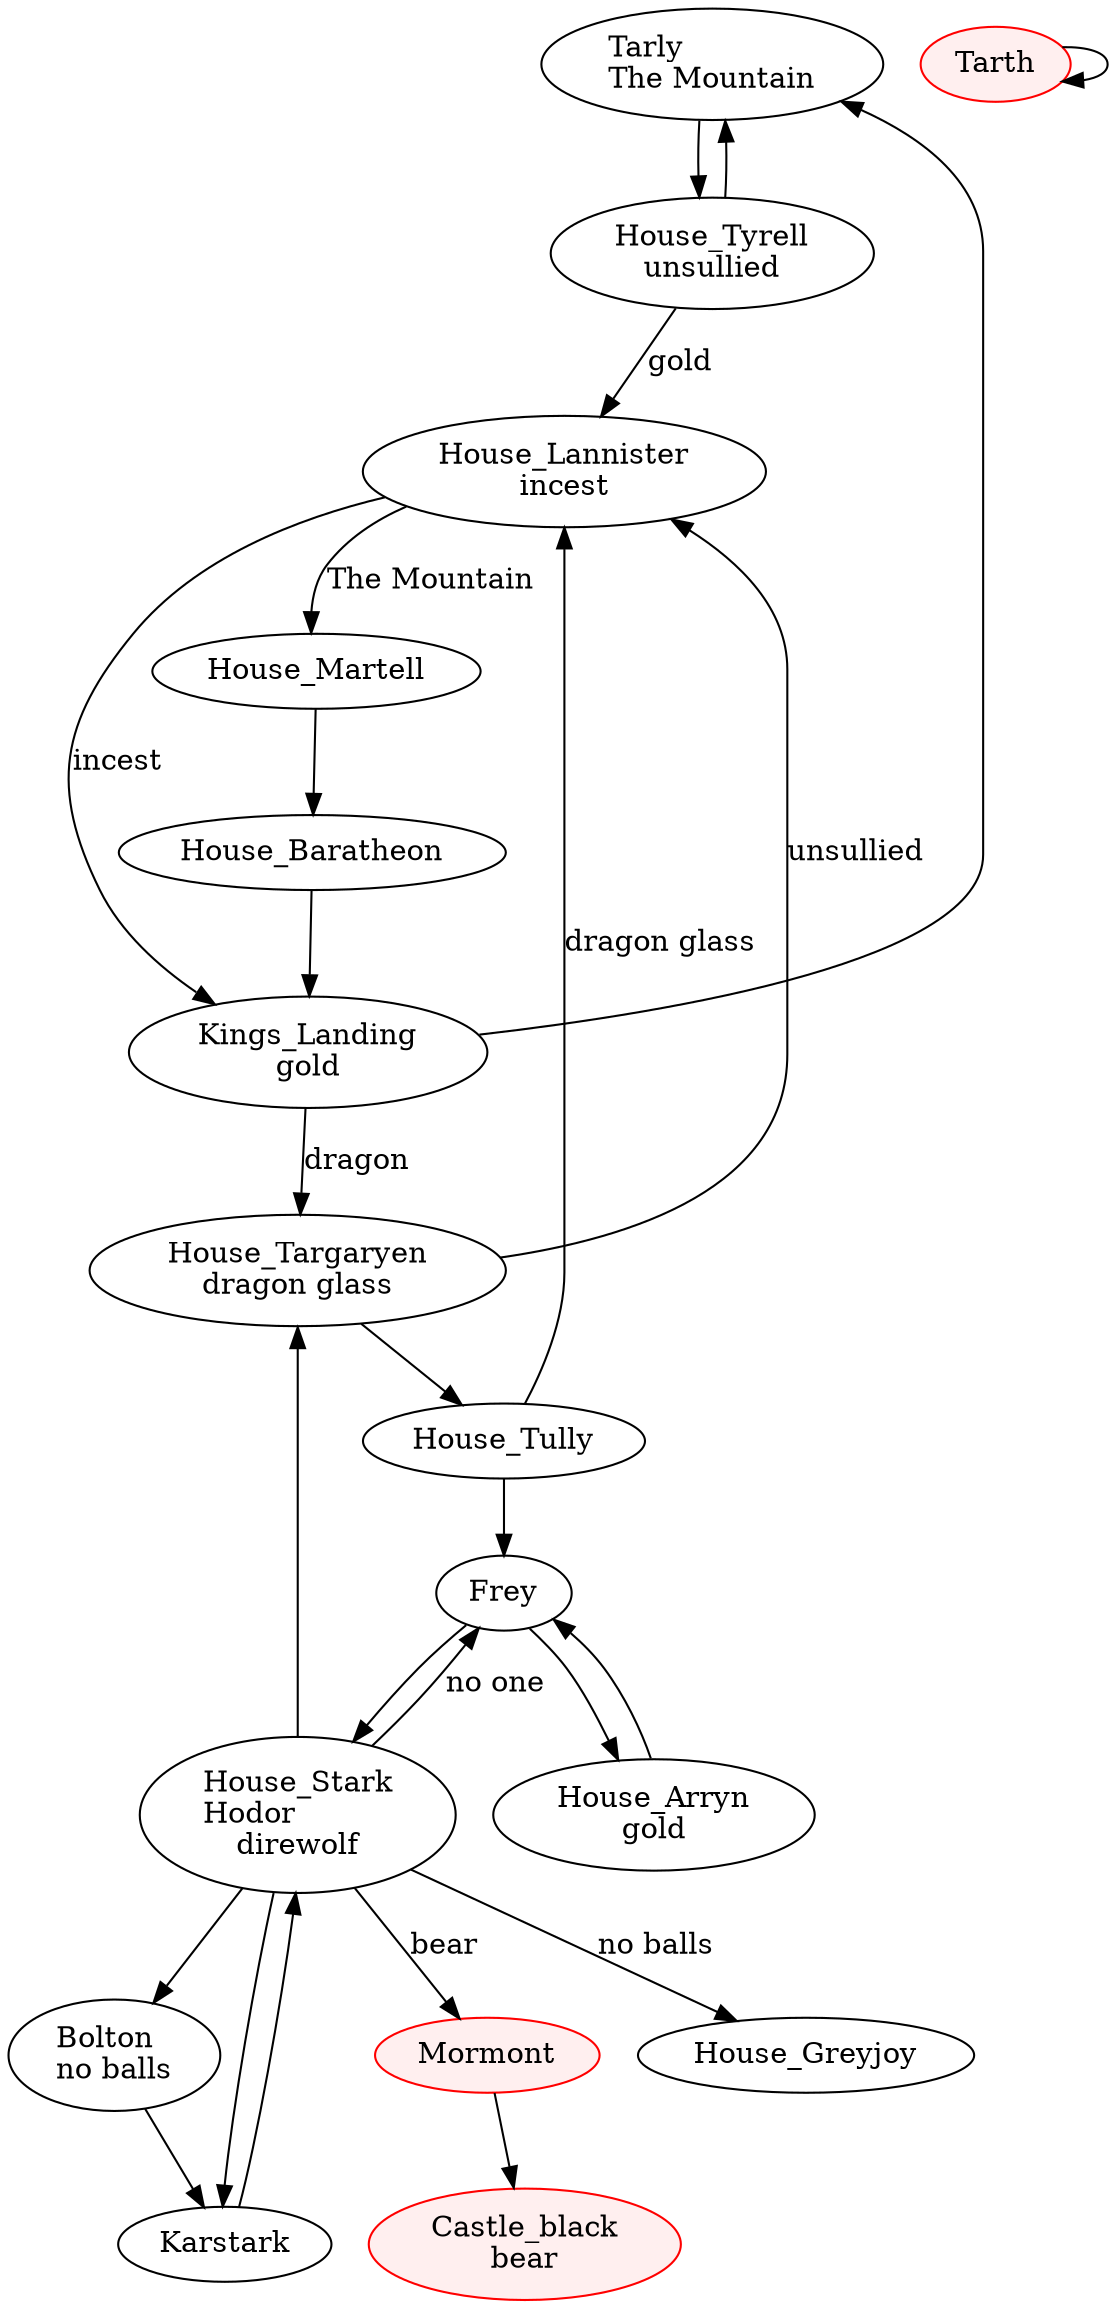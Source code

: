 digraph Westeros {
	Tarly -> House_Tyrell
	House_Martell -> House_Baratheon
	Tarth -> Tarth
	House_Tyrell -> House_Lannister[label="gold"]
	House_Tyrell -> Tarly
	Kings_Landing -> Tarly
	Kings_Landing -> House_Targaryen[label="dragon"]
	House_Lannister -> House_Martell[label="The Mountain"]
	House_Lannister -> Kings_Landing[label="incest"]
	Mormont -> Castle_black
	House_Tully -> House_Lannister[label="dragon glass"]
	House_Tully -> Frey
	House_Baratheon -> Kings_Landing
	Karstark -> House_Stark
	House_Targaryen -> House_Lannister[label="unsullied"]
	House_Targaryen -> House_Tully
	House_Stark -> Frey[label="no one"]
	House_Stark -> House_Greyjoy[label="no balls"]
	House_Stark -> Bolton
	House_Stark -> House_Targaryen
	House_Stark -> Karstark
	House_Stark -> Mormont[label="bear"]
	Bolton -> Karstark
	Frey -> House_Arryn
	Frey -> House_Stark
	House_Arryn -> Frey

	Tarly[label="Tarly\lThe Mountain"]
	Tarth[color=red,style=filled,fillcolor="#ffefef"]
	House_Tyrell[label="House_Tyrell\lunsullied"]
	Kings_Landing[label="Kings_Landing\lgold"]
	House_Lannister[label="House_Lannister\lincest"]
	Mormont[color=red,style=filled,fillcolor="#ffefef"]
	Castle_black[label="Castle_black\lbear", color=red,style=filled,fillcolor="#ffefef"]
	House_Targaryen[label="House_Targaryen\ldragon glass"]
	House_Stark[label="House_Stark\lHodor\ldirewolf"]
	Bolton[label="Bolton\lno balls"]
	House_Arryn[label="House_Arryn\lgold"]

}